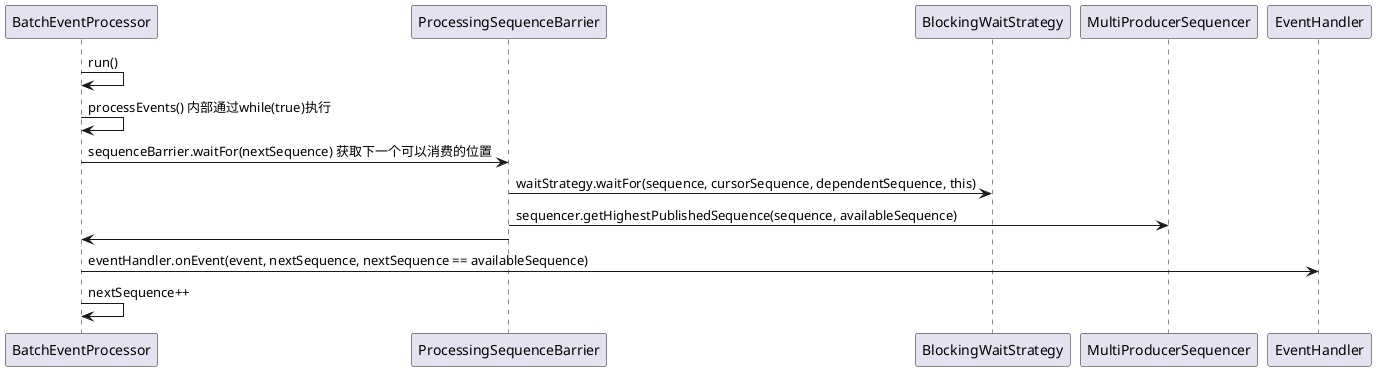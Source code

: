 @startuml
BatchEventProcessor -> BatchEventProcessor: run()
BatchEventProcessor -> BatchEventProcessor: processEvents() 内部通过while(true)执行
BatchEventProcessor -> ProcessingSequenceBarrier: sequenceBarrier.waitFor(nextSequence) 获取下一个可以消费的位置

ProcessingSequenceBarrier -> BlockingWaitStrategy:waitStrategy.waitFor(sequence, cursorSequence, dependentSequence, this)

ProcessingSequenceBarrier -> MultiProducerSequencer: sequencer.getHighestPublishedSequence(sequence, availableSequence)

BatchEventProcessor <- ProcessingSequenceBarrier:
BatchEventProcessor -> EventHandler:eventHandler.onEvent(event, nextSequence, nextSequence == availableSequence)
BatchEventProcessor -> BatchEventProcessor: nextSequence++
@enduml